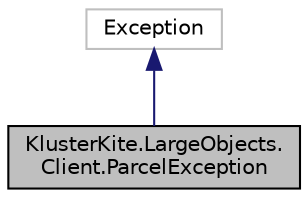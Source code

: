 digraph "KlusterKite.LargeObjects.Client.ParcelException"
{
  edge [fontname="Helvetica",fontsize="10",labelfontname="Helvetica",labelfontsize="10"];
  node [fontname="Helvetica",fontsize="10",shape=record];
  Node7 [label="KlusterKite.LargeObjects.\lClient.ParcelException",height=0.2,width=0.4,color="black", fillcolor="grey75", style="filled", fontcolor="black"];
  Node8 -> Node7 [dir="back",color="midnightblue",fontsize="10",style="solid",fontname="Helvetica"];
  Node8 [label="Exception",height=0.2,width=0.4,color="grey75", fillcolor="white", style="filled"];
}
